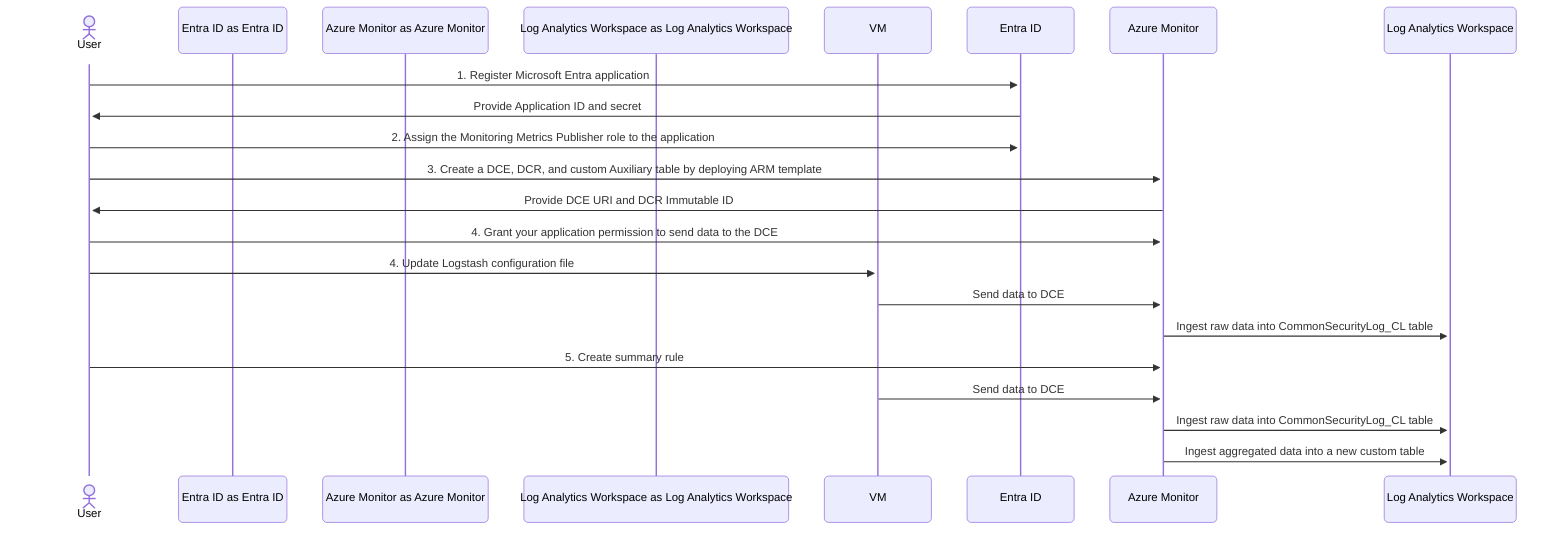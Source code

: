 ---
config:
  look: neo
  theme: default
---
sequenceDiagram
  actor User as User
  participant Entra ID as Entra ID
  participant Azure Monitor as Azure Monitor
  participant Log Analytics Workspace as Log Analytics Workspace
  participant VM as VM
  User ->> Entra ID: 1. Register Microsoft Entra application
  Entra ID ->> User: Provide Application ID and secret
  User ->> Entra ID: 2. Assign the Monitoring Metrics Publisher role to the application
  User ->> Azure Monitor: 3. Create a DCE, DCR, and custom Auxiliary table by deploying ARM template
  Azure Monitor ->> User: Provide DCE URI and DCR Immutable ID
  User ->> Azure Monitor: 4. Grant your application permission to send data to the DCE
  User ->> VM: 4. Update Logstash configuration file
  VM ->> Azure Monitor: Send data to DCE
  Azure Monitor ->> Log Analytics Workspace: Ingest raw data into CommonSecurityLog_CL table
  User ->> Azure Monitor: 5. Create summary rule
  VM ->> Azure Monitor: Send data to DCE
  Azure Monitor ->> Log Analytics Workspace: Ingest raw data into CommonSecurityLog_CL table
  Azure Monitor ->> Log Analytics Workspace: Ingest aggregated data into a new custom table
